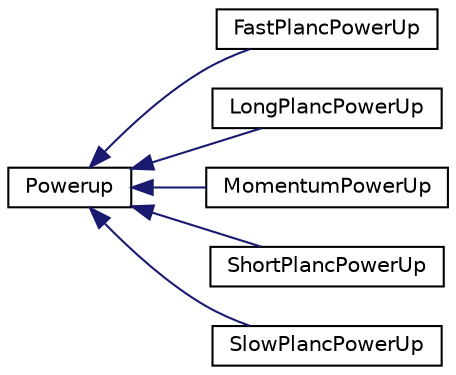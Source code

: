 digraph "Graphical Class Hierarchy"
{
 // LATEX_PDF_SIZE
  edge [fontname="Helvetica",fontsize="10",labelfontname="Helvetica",labelfontsize="10"];
  node [fontname="Helvetica",fontsize="10",shape=record];
  rankdir="LR";
  Node0 [label="Powerup",height=0.2,width=0.4,color="black", fillcolor="white", style="filled",URL="$class_powerup.html",tooltip="Base class for all the powerups."];
  Node0 -> Node1 [dir="back",color="midnightblue",fontsize="10",style="solid",fontname="Helvetica"];
  Node1 [label="FastPlancPowerUp",height=0.2,width=0.4,color="black", fillcolor="white", style="filled",URL="$class_fast_planc_power_up.html",tooltip="menmbers of this class increase planc speed"];
  Node0 -> Node2 [dir="back",color="midnightblue",fontsize="10",style="solid",fontname="Helvetica"];
  Node2 [label="LongPlancPowerUp",height=0.2,width=0.4,color="black", fillcolor="white", style="filled",URL="$class_long_planc_power_up.html",tooltip="menmbers of this class increase planc length"];
  Node0 -> Node3 [dir="back",color="midnightblue",fontsize="10",style="solid",fontname="Helvetica"];
  Node3 [label="MomentumPowerUp",height=0.2,width=0.4,color="black", fillcolor="white", style="filled",URL="$class_momentum_power_up.html",tooltip="class for momentum power up"];
  Node0 -> Node4 [dir="back",color="midnightblue",fontsize="10",style="solid",fontname="Helvetica"];
  Node4 [label="ShortPlancPowerUp",height=0.2,width=0.4,color="black", fillcolor="white", style="filled",URL="$class_short_planc_power_up.html",tooltip="menmbers of this class decrease planc length"];
  Node0 -> Node5 [dir="back",color="midnightblue",fontsize="10",style="solid",fontname="Helvetica"];
  Node5 [label="SlowPlancPowerUp",height=0.2,width=0.4,color="black", fillcolor="white", style="filled",URL="$class_slow_planc_power_up.html",tooltip="menmbers of this class decreases planc speed"];
}
